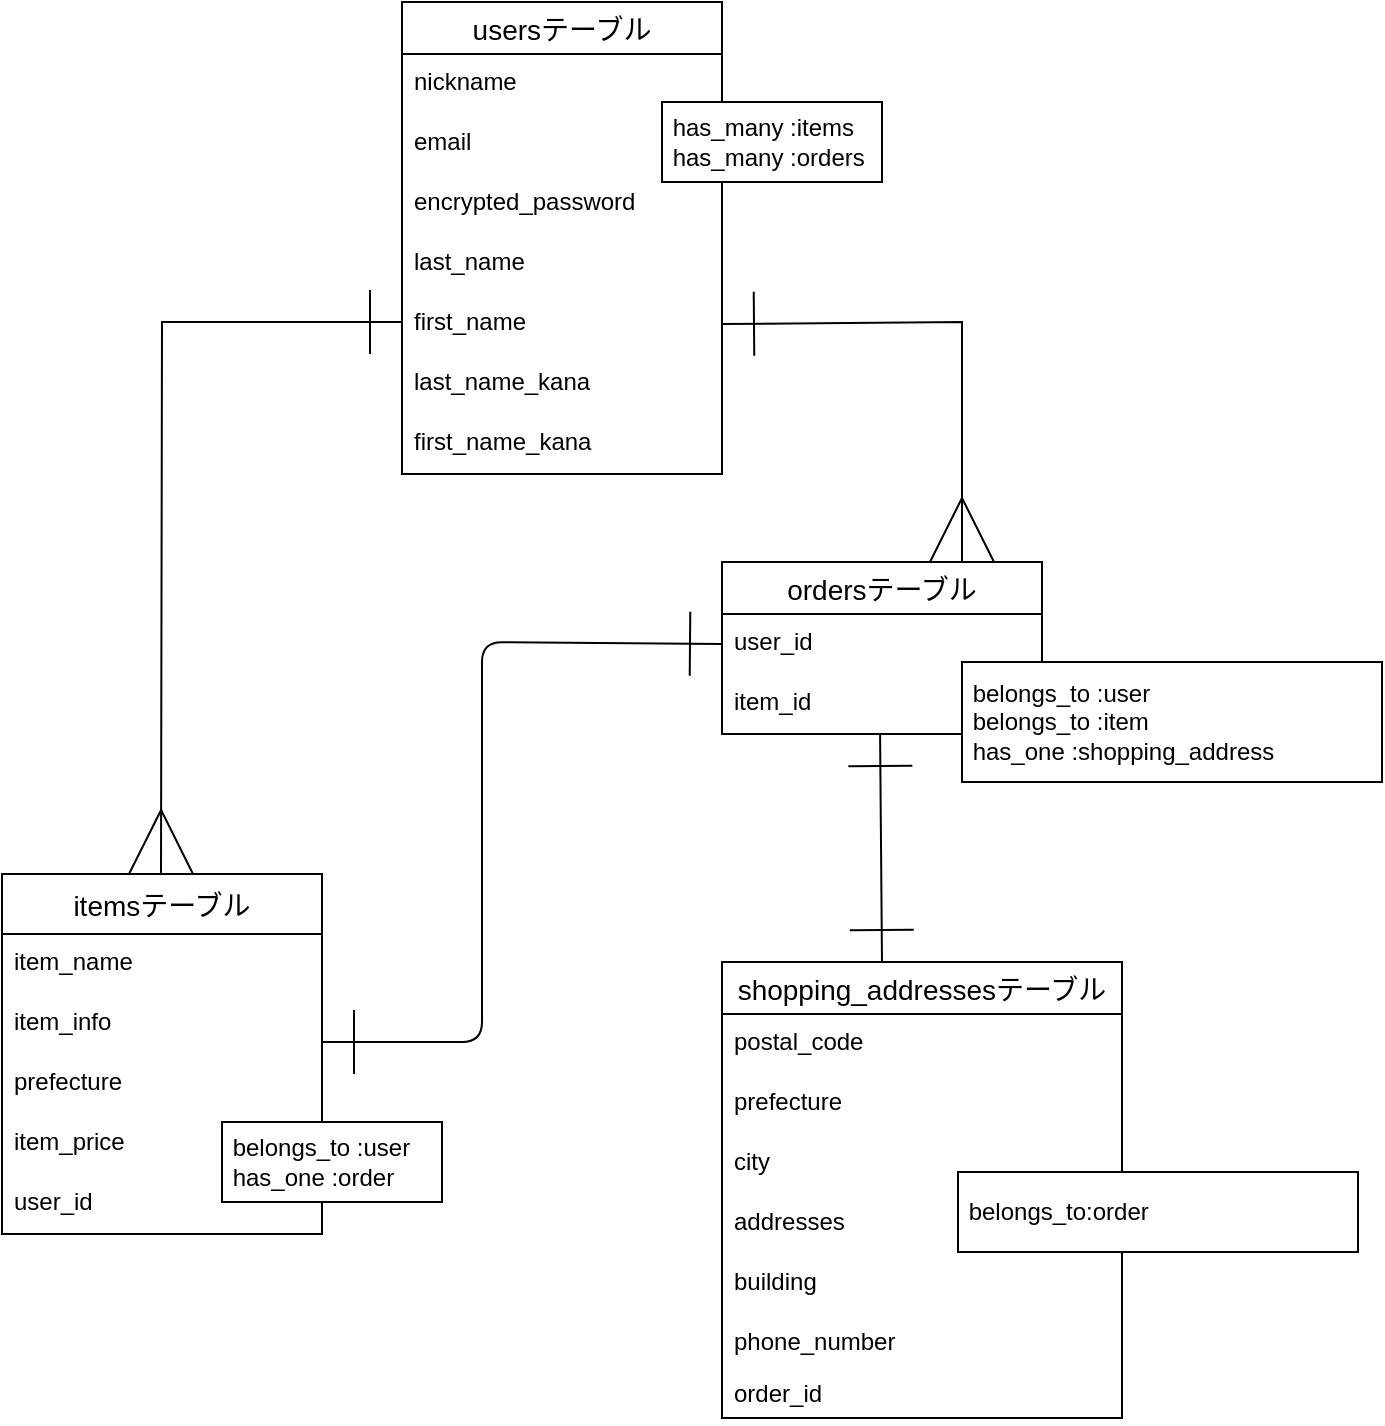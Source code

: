 <mxfile>
    <diagram id="x6uXjxJ7HFn2RHUrzW7R" name="ページ1">
        <mxGraphModel dx="419" dy="784" grid="1" gridSize="10" guides="1" tooltips="1" connect="1" arrows="1" fold="1" page="1" pageScale="1" pageWidth="827" pageHeight="1169" math="0" shadow="0">
            <root>
                <mxCell id="0"/>
                <mxCell id="1" parent="0"/>
                <mxCell id="59" value="itemsテーブル" style="swimlane;fontStyle=0;childLayout=stackLayout;horizontal=1;startSize=30;horizontalStack=0;resizeParent=1;resizeParentMax=0;resizeLast=0;collapsible=1;marginBottom=0;align=center;fontSize=14;direction=east;" parent="1" vertex="1">
                    <mxGeometry y="436" width="160" height="180" as="geometry"/>
                </mxCell>
                <mxCell id="112" value="item_name" style="text;strokeColor=none;fillColor=none;spacingLeft=4;spacingRight=4;overflow=hidden;rotatable=0;points=[[0,0.5],[1,0.5]];portConstraint=eastwest;fontSize=12;" parent="59" vertex="1">
                    <mxGeometry y="30" width="160" height="30" as="geometry"/>
                </mxCell>
                <mxCell id="61" value="item_info" style="text;strokeColor=none;fillColor=none;spacingLeft=4;spacingRight=4;overflow=hidden;rotatable=0;points=[[0,0.5],[1,0.5]];portConstraint=eastwest;fontSize=12;" parent="59" vertex="1">
                    <mxGeometry y="60" width="160" height="30" as="geometry"/>
                </mxCell>
                <mxCell id="116" value="prefecture" style="text;strokeColor=none;fillColor=none;spacingLeft=4;spacingRight=4;overflow=hidden;rotatable=0;points=[[0,0.5],[1,0.5]];portConstraint=eastwest;fontSize=12;" vertex="1" parent="59">
                    <mxGeometry y="90" width="160" height="30" as="geometry"/>
                </mxCell>
                <mxCell id="62" value="item_price" style="text;strokeColor=none;fillColor=none;spacingLeft=4;spacingRight=4;overflow=hidden;rotatable=0;points=[[0,0.5],[1,0.5]];portConstraint=eastwest;fontSize=12;" parent="59" vertex="1">
                    <mxGeometry y="120" width="160" height="30" as="geometry"/>
                </mxCell>
                <mxCell id="102" value="user_id" style="text;strokeColor=none;fillColor=none;spacingLeft=4;spacingRight=4;overflow=hidden;rotatable=0;points=[[0,0.5],[1,0.5]];portConstraint=eastwest;fontSize=12;" parent="59" vertex="1">
                    <mxGeometry y="150" width="160" height="30" as="geometry"/>
                </mxCell>
                <mxCell id="63" value="usersテーブル" style="swimlane;fontStyle=0;childLayout=stackLayout;horizontal=1;startSize=26;horizontalStack=0;resizeParent=1;resizeParentMax=0;resizeLast=0;collapsible=1;marginBottom=0;align=center;fontSize=14;" parent="1" vertex="1">
                    <mxGeometry x="200" width="160" height="236" as="geometry">
                        <mxRectangle x="270" y="10" width="120" height="30" as="alternateBounds"/>
                    </mxGeometry>
                </mxCell>
                <mxCell id="64" value="nickname" style="text;strokeColor=none;fillColor=none;spacingLeft=4;spacingRight=4;overflow=hidden;rotatable=0;points=[[0,0.5],[1,0.5]];portConstraint=eastwest;fontSize=12;" parent="63" vertex="1">
                    <mxGeometry y="26" width="160" height="30" as="geometry"/>
                </mxCell>
                <mxCell id="65" value="email" style="text;strokeColor=none;fillColor=none;spacingLeft=4;spacingRight=4;overflow=hidden;rotatable=0;points=[[0,0.5],[1,0.5]];portConstraint=eastwest;fontSize=12;" parent="63" vertex="1">
                    <mxGeometry y="56" width="160" height="30" as="geometry"/>
                </mxCell>
                <UserObject label="encrypted_password" tags="last-name" id="66">
                    <mxCell style="text;strokeColor=none;fillColor=none;spacingLeft=4;spacingRight=4;overflow=hidden;rotatable=0;points=[[0,0.5],[1,0.5]];portConstraint=eastwest;fontSize=12;" parent="63" vertex="1">
                        <mxGeometry y="86" width="160" height="30" as="geometry"/>
                    </mxCell>
                </UserObject>
                <UserObject label="last_name" tags="last-name" id="75">
                    <mxCell style="text;strokeColor=none;fillColor=none;spacingLeft=4;spacingRight=4;overflow=hidden;rotatable=0;points=[[0,0.5],[1,0.5]];portConstraint=eastwest;fontSize=12;" parent="63" vertex="1">
                        <mxGeometry y="116" width="160" height="30" as="geometry"/>
                    </mxCell>
                </UserObject>
                <UserObject label="first_name" tags="last-name" id="76">
                    <mxCell style="text;strokeColor=none;fillColor=none;spacingLeft=4;spacingRight=4;overflow=hidden;rotatable=0;points=[[0,0.5],[1,0.5]];portConstraint=eastwest;fontSize=12;" parent="63" vertex="1">
                        <mxGeometry y="146" width="160" height="30" as="geometry"/>
                    </mxCell>
                </UserObject>
                <UserObject label="last_name_kana" tags="last-name" id="77">
                    <mxCell style="text;strokeColor=none;fillColor=none;spacingLeft=4;spacingRight=4;overflow=hidden;rotatable=0;points=[[0,0.5],[1,0.5]];portConstraint=eastwest;fontSize=12;" parent="63" vertex="1">
                        <mxGeometry y="176" width="160" height="30" as="geometry"/>
                    </mxCell>
                </UserObject>
                <UserObject label="first_name_kana" tags="last-name" id="78">
                    <mxCell style="text;strokeColor=none;fillColor=none;spacingLeft=4;spacingRight=4;overflow=hidden;rotatable=0;points=[[0,0.5],[1,0.5]];portConstraint=eastwest;fontSize=12;" parent="63" vertex="1">
                        <mxGeometry y="206" width="160" height="30" as="geometry"/>
                    </mxCell>
                </UserObject>
                <mxCell id="67" value="shopping_addressesテーブル" style="swimlane;fontStyle=0;childLayout=stackLayout;horizontal=1;startSize=26;horizontalStack=0;resizeParent=1;resizeParentMax=0;resizeLast=0;collapsible=1;marginBottom=0;align=center;fontSize=14;" parent="1" vertex="1">
                    <mxGeometry x="360" y="480" width="200" height="228" as="geometry"/>
                </mxCell>
                <mxCell id="68" value="postal_code" style="text;strokeColor=none;fillColor=none;spacingLeft=4;spacingRight=4;overflow=hidden;rotatable=0;points=[[0,0.5],[1,0.5]];portConstraint=eastwest;fontSize=12;" parent="67" vertex="1">
                    <mxGeometry y="26" width="200" height="30" as="geometry"/>
                </mxCell>
                <mxCell id="114" value="prefecture" style="text;strokeColor=none;fillColor=none;spacingLeft=4;spacingRight=4;overflow=hidden;rotatable=0;points=[[0,0.5],[1,0.5]];portConstraint=eastwest;fontSize=12;" vertex="1" parent="67">
                    <mxGeometry y="56" width="200" height="30" as="geometry"/>
                </mxCell>
                <mxCell id="69" value="city" style="text;strokeColor=none;fillColor=none;spacingLeft=4;spacingRight=4;overflow=hidden;rotatable=0;points=[[0,0.5],[1,0.5]];portConstraint=eastwest;fontSize=12;" parent="67" vertex="1">
                    <mxGeometry y="86" width="200" height="30" as="geometry"/>
                </mxCell>
                <mxCell id="70" value="addresses" style="text;strokeColor=none;fillColor=none;spacingLeft=4;spacingRight=4;overflow=hidden;rotatable=0;points=[[0,0.5],[1,0.5]];portConstraint=eastwest;fontSize=12;" parent="67" vertex="1">
                    <mxGeometry y="116" width="200" height="30" as="geometry"/>
                </mxCell>
                <mxCell id="97" value="building" style="text;strokeColor=none;fillColor=none;spacingLeft=4;spacingRight=4;overflow=hidden;rotatable=0;points=[[0,0.5],[1,0.5]];portConstraint=eastwest;fontSize=12;" parent="67" vertex="1">
                    <mxGeometry y="146" width="200" height="30" as="geometry"/>
                </mxCell>
                <mxCell id="98" value="phone_number" style="text;strokeColor=none;fillColor=none;spacingLeft=4;spacingRight=4;overflow=hidden;rotatable=0;points=[[0,0.5],[1,0.5]];portConstraint=eastwest;fontSize=12;" parent="67" vertex="1">
                    <mxGeometry y="176" width="200" height="26" as="geometry"/>
                </mxCell>
                <mxCell id="115" value="order_id" style="text;strokeColor=none;fillColor=none;spacingLeft=4;spacingRight=4;overflow=hidden;rotatable=0;points=[[0,0.5],[1,0.5]];portConstraint=eastwest;fontSize=12;" vertex="1" parent="67">
                    <mxGeometry y="202" width="200" height="26" as="geometry"/>
                </mxCell>
                <mxCell id="71" value="ordersテーブル" style="swimlane;fontStyle=0;childLayout=stackLayout;horizontal=1;startSize=26;horizontalStack=0;resizeParent=1;resizeParentMax=0;resizeLast=0;collapsible=1;marginBottom=0;align=center;fontSize=14;" parent="1" vertex="1">
                    <mxGeometry x="360" y="280" width="160" height="86" as="geometry"/>
                </mxCell>
                <mxCell id="72" value="user_id" style="text;strokeColor=none;fillColor=none;spacingLeft=4;spacingRight=4;overflow=hidden;rotatable=0;points=[[0,0.5],[1,0.5]];portConstraint=eastwest;fontSize=12;" parent="71" vertex="1">
                    <mxGeometry y="26" width="160" height="30" as="geometry"/>
                </mxCell>
                <mxCell id="73" value="item_id" style="text;strokeColor=none;fillColor=none;spacingLeft=4;spacingRight=4;overflow=hidden;rotatable=0;points=[[0,0.5],[1,0.5]];portConstraint=eastwest;fontSize=12;" parent="71" vertex="1">
                    <mxGeometry y="56" width="160" height="30" as="geometry"/>
                </mxCell>
                <mxCell id="94" value="" style="endArrow=ERone;html=1;rounded=0;startArrow=ERmany;startFill=0;endFill=0;endSize=30;startSize=30;" parent="1" edge="1">
                    <mxGeometry relative="1" as="geometry">
                        <mxPoint x="79.5" y="436" as="sourcePoint"/>
                        <mxPoint x="200" y="160" as="targetPoint"/>
                        <Array as="points">
                            <mxPoint x="80" y="160"/>
                        </Array>
                    </mxGeometry>
                </mxCell>
                <mxCell id="96" value="" style="endArrow=ERmany;html=1;rounded=0;startSize=30;endSize=30;exitX=1;exitY=0.5;exitDx=0;exitDy=0;entryX=0.75;entryY=0;entryDx=0;entryDy=0;startArrow=ERone;startFill=0;endFill=0;" parent="1" source="76" target="71" edge="1">
                    <mxGeometry relative="1" as="geometry">
                        <mxPoint x="440" y="160" as="sourcePoint"/>
                        <mxPoint x="600" y="160" as="targetPoint"/>
                        <Array as="points">
                            <mxPoint x="480" y="160"/>
                        </Array>
                    </mxGeometry>
                </mxCell>
                <mxCell id="101" style="edgeStyle=none;html=1;startArrow=ERone;startFill=0;endArrow=ERone;endFill=0;endSize=30;startSize=30;exitX=0.494;exitY=1;exitDx=0;exitDy=0;exitPerimeter=0;" parent="1" source="73" edge="1">
                    <mxGeometry relative="1" as="geometry">
                        <mxPoint x="440" y="370" as="sourcePoint"/>
                        <mxPoint x="440" y="480" as="targetPoint"/>
                    </mxGeometry>
                </mxCell>
                <mxCell id="105" style="edgeStyle=none;html=1;startArrow=ERone;startFill=0;endArrow=ERone;endFill=0;startSize=30;endSize=30;entryX=0;entryY=0.5;entryDx=0;entryDy=0;" parent="1" target="72" edge="1">
                    <mxGeometry relative="1" as="geometry">
                        <mxPoint x="160" y="520" as="sourcePoint"/>
                        <mxPoint x="350" y="320" as="targetPoint"/>
                        <Array as="points">
                            <mxPoint x="240" y="520"/>
                            <mxPoint x="240" y="320"/>
                        </Array>
                    </mxGeometry>
                </mxCell>
                <mxCell id="106" value="&amp;nbsp;has_many :items&lt;br&gt;&amp;nbsp;has_many :orders" style="whiteSpace=wrap;html=1;align=left;" parent="1" vertex="1">
                    <mxGeometry x="330" y="50" width="110" height="40" as="geometry"/>
                </mxCell>
                <mxCell id="109" value="&amp;nbsp;belongs_to :user&lt;br&gt;&amp;nbsp;has_one :order" style="whiteSpace=wrap;html=1;align=left;" parent="1" vertex="1">
                    <mxGeometry x="110" y="560" width="110" height="40" as="geometry"/>
                </mxCell>
                <mxCell id="110" value="&amp;nbsp;belongs_to :user&lt;br&gt;&amp;nbsp;belongs_to&amp;nbsp;:item&lt;br&gt;&amp;nbsp;has_one :&lt;span style=&quot;text-align: center;&quot;&gt;&lt;font style=&quot;font-size: 12px;&quot;&gt;shopping_address&lt;/font&gt;&lt;/span&gt;" style="whiteSpace=wrap;html=1;align=left;" parent="1" vertex="1">
                    <mxGeometry x="480" y="330" width="210" height="60" as="geometry"/>
                </mxCell>
                <mxCell id="113" value="&amp;nbsp;belongs_to:order" style="whiteSpace=wrap;html=1;align=left;fontSize=12;" parent="1" vertex="1">
                    <mxGeometry x="478" y="585" width="200" height="40" as="geometry"/>
                </mxCell>
            </root>
        </mxGraphModel>
    </diagram>
</mxfile>